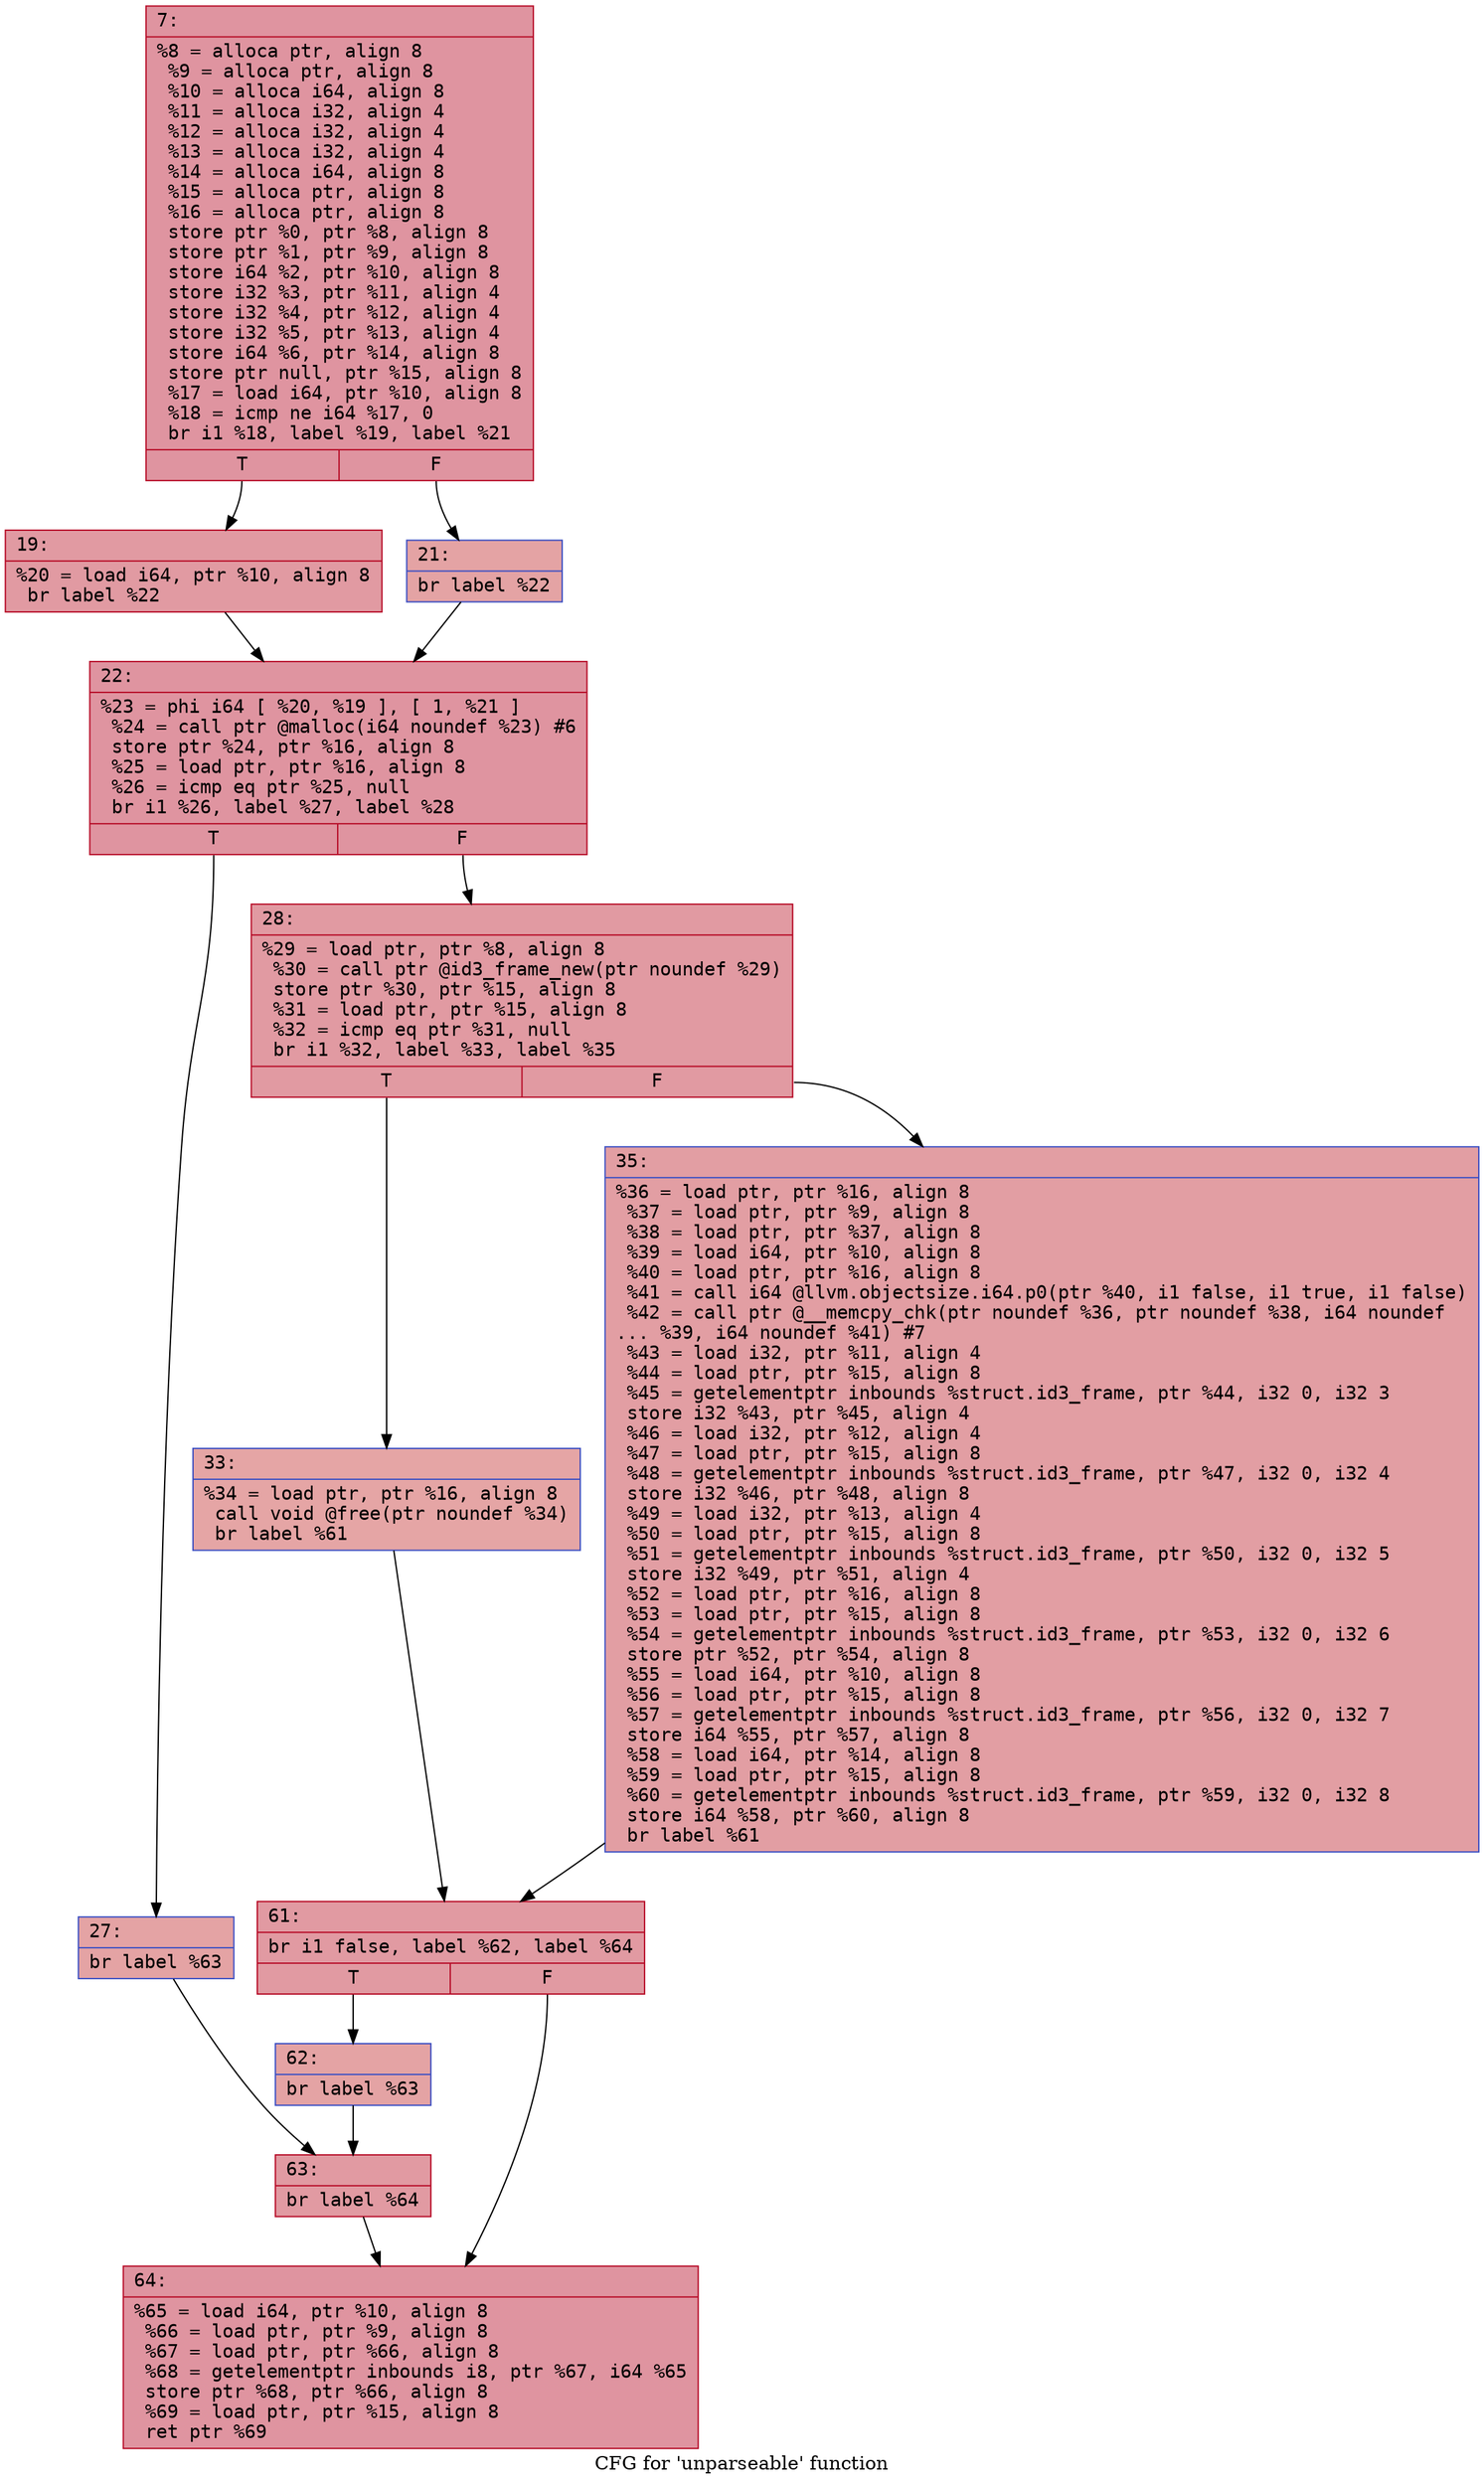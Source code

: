 digraph "CFG for 'unparseable' function" {
	label="CFG for 'unparseable' function";

	Node0x600003c87070 [shape=record,color="#b70d28ff", style=filled, fillcolor="#b70d2870" fontname="Courier",label="{7:\l|  %8 = alloca ptr, align 8\l  %9 = alloca ptr, align 8\l  %10 = alloca i64, align 8\l  %11 = alloca i32, align 4\l  %12 = alloca i32, align 4\l  %13 = alloca i32, align 4\l  %14 = alloca i64, align 8\l  %15 = alloca ptr, align 8\l  %16 = alloca ptr, align 8\l  store ptr %0, ptr %8, align 8\l  store ptr %1, ptr %9, align 8\l  store i64 %2, ptr %10, align 8\l  store i32 %3, ptr %11, align 4\l  store i32 %4, ptr %12, align 4\l  store i32 %5, ptr %13, align 4\l  store i64 %6, ptr %14, align 8\l  store ptr null, ptr %15, align 8\l  %17 = load i64, ptr %10, align 8\l  %18 = icmp ne i64 %17, 0\l  br i1 %18, label %19, label %21\l|{<s0>T|<s1>F}}"];
	Node0x600003c87070:s0 -> Node0x600003c870c0[tooltip="7 -> 19\nProbability 62.50%" ];
	Node0x600003c87070:s1 -> Node0x600003c87110[tooltip="7 -> 21\nProbability 37.50%" ];
	Node0x600003c870c0 [shape=record,color="#b70d28ff", style=filled, fillcolor="#bb1b2c70" fontname="Courier",label="{19:\l|  %20 = load i64, ptr %10, align 8\l  br label %22\l}"];
	Node0x600003c870c0 -> Node0x600003c87160[tooltip="19 -> 22\nProbability 100.00%" ];
	Node0x600003c87110 [shape=record,color="#3d50c3ff", style=filled, fillcolor="#c32e3170" fontname="Courier",label="{21:\l|  br label %22\l}"];
	Node0x600003c87110 -> Node0x600003c87160[tooltip="21 -> 22\nProbability 100.00%" ];
	Node0x600003c87160 [shape=record,color="#b70d28ff", style=filled, fillcolor="#b70d2870" fontname="Courier",label="{22:\l|  %23 = phi i64 [ %20, %19 ], [ 1, %21 ]\l  %24 = call ptr @malloc(i64 noundef %23) #6\l  store ptr %24, ptr %16, align 8\l  %25 = load ptr, ptr %16, align 8\l  %26 = icmp eq ptr %25, null\l  br i1 %26, label %27, label %28\l|{<s0>T|<s1>F}}"];
	Node0x600003c87160:s0 -> Node0x600003c871b0[tooltip="22 -> 27\nProbability 37.50%" ];
	Node0x600003c87160:s1 -> Node0x600003c87200[tooltip="22 -> 28\nProbability 62.50%" ];
	Node0x600003c871b0 [shape=record,color="#3d50c3ff", style=filled, fillcolor="#c32e3170" fontname="Courier",label="{27:\l|  br label %63\l}"];
	Node0x600003c871b0 -> Node0x600003c87390[tooltip="27 -> 63\nProbability 100.00%" ];
	Node0x600003c87200 [shape=record,color="#b70d28ff", style=filled, fillcolor="#bb1b2c70" fontname="Courier",label="{28:\l|  %29 = load ptr, ptr %8, align 8\l  %30 = call ptr @id3_frame_new(ptr noundef %29)\l  store ptr %30, ptr %15, align 8\l  %31 = load ptr, ptr %15, align 8\l  %32 = icmp eq ptr %31, null\l  br i1 %32, label %33, label %35\l|{<s0>T|<s1>F}}"];
	Node0x600003c87200:s0 -> Node0x600003c87250[tooltip="28 -> 33\nProbability 37.50%" ];
	Node0x600003c87200:s1 -> Node0x600003c872a0[tooltip="28 -> 35\nProbability 62.50%" ];
	Node0x600003c87250 [shape=record,color="#3d50c3ff", style=filled, fillcolor="#c5333470" fontname="Courier",label="{33:\l|  %34 = load ptr, ptr %16, align 8\l  call void @free(ptr noundef %34)\l  br label %61\l}"];
	Node0x600003c87250 -> Node0x600003c872f0[tooltip="33 -> 61\nProbability 100.00%" ];
	Node0x600003c872a0 [shape=record,color="#3d50c3ff", style=filled, fillcolor="#be242e70" fontname="Courier",label="{35:\l|  %36 = load ptr, ptr %16, align 8\l  %37 = load ptr, ptr %9, align 8\l  %38 = load ptr, ptr %37, align 8\l  %39 = load i64, ptr %10, align 8\l  %40 = load ptr, ptr %16, align 8\l  %41 = call i64 @llvm.objectsize.i64.p0(ptr %40, i1 false, i1 true, i1 false)\l  %42 = call ptr @__memcpy_chk(ptr noundef %36, ptr noundef %38, i64 noundef\l... %39, i64 noundef %41) #7\l  %43 = load i32, ptr %11, align 4\l  %44 = load ptr, ptr %15, align 8\l  %45 = getelementptr inbounds %struct.id3_frame, ptr %44, i32 0, i32 3\l  store i32 %43, ptr %45, align 4\l  %46 = load i32, ptr %12, align 4\l  %47 = load ptr, ptr %15, align 8\l  %48 = getelementptr inbounds %struct.id3_frame, ptr %47, i32 0, i32 4\l  store i32 %46, ptr %48, align 8\l  %49 = load i32, ptr %13, align 4\l  %50 = load ptr, ptr %15, align 8\l  %51 = getelementptr inbounds %struct.id3_frame, ptr %50, i32 0, i32 5\l  store i32 %49, ptr %51, align 4\l  %52 = load ptr, ptr %16, align 8\l  %53 = load ptr, ptr %15, align 8\l  %54 = getelementptr inbounds %struct.id3_frame, ptr %53, i32 0, i32 6\l  store ptr %52, ptr %54, align 8\l  %55 = load i64, ptr %10, align 8\l  %56 = load ptr, ptr %15, align 8\l  %57 = getelementptr inbounds %struct.id3_frame, ptr %56, i32 0, i32 7\l  store i64 %55, ptr %57, align 8\l  %58 = load i64, ptr %14, align 8\l  %59 = load ptr, ptr %15, align 8\l  %60 = getelementptr inbounds %struct.id3_frame, ptr %59, i32 0, i32 8\l  store i64 %58, ptr %60, align 8\l  br label %61\l}"];
	Node0x600003c872a0 -> Node0x600003c872f0[tooltip="35 -> 61\nProbability 100.00%" ];
	Node0x600003c872f0 [shape=record,color="#b70d28ff", style=filled, fillcolor="#bb1b2c70" fontname="Courier",label="{61:\l|  br i1 false, label %62, label %64\l|{<s0>T|<s1>F}}"];
	Node0x600003c872f0:s0 -> Node0x600003c87340[tooltip="61 -> 62\nProbability 50.00%" ];
	Node0x600003c872f0:s1 -> Node0x600003c873e0[tooltip="61 -> 64\nProbability 50.00%" ];
	Node0x600003c87340 [shape=record,color="#3d50c3ff", style=filled, fillcolor="#c32e3170" fontname="Courier",label="{62:\l|  br label %63\l}"];
	Node0x600003c87340 -> Node0x600003c87390[tooltip="62 -> 63\nProbability 100.00%" ];
	Node0x600003c87390 [shape=record,color="#b70d28ff", style=filled, fillcolor="#bb1b2c70" fontname="Courier",label="{63:\l|  br label %64\l}"];
	Node0x600003c87390 -> Node0x600003c873e0[tooltip="63 -> 64\nProbability 100.00%" ];
	Node0x600003c873e0 [shape=record,color="#b70d28ff", style=filled, fillcolor="#b70d2870" fontname="Courier",label="{64:\l|  %65 = load i64, ptr %10, align 8\l  %66 = load ptr, ptr %9, align 8\l  %67 = load ptr, ptr %66, align 8\l  %68 = getelementptr inbounds i8, ptr %67, i64 %65\l  store ptr %68, ptr %66, align 8\l  %69 = load ptr, ptr %15, align 8\l  ret ptr %69\l}"];
}

